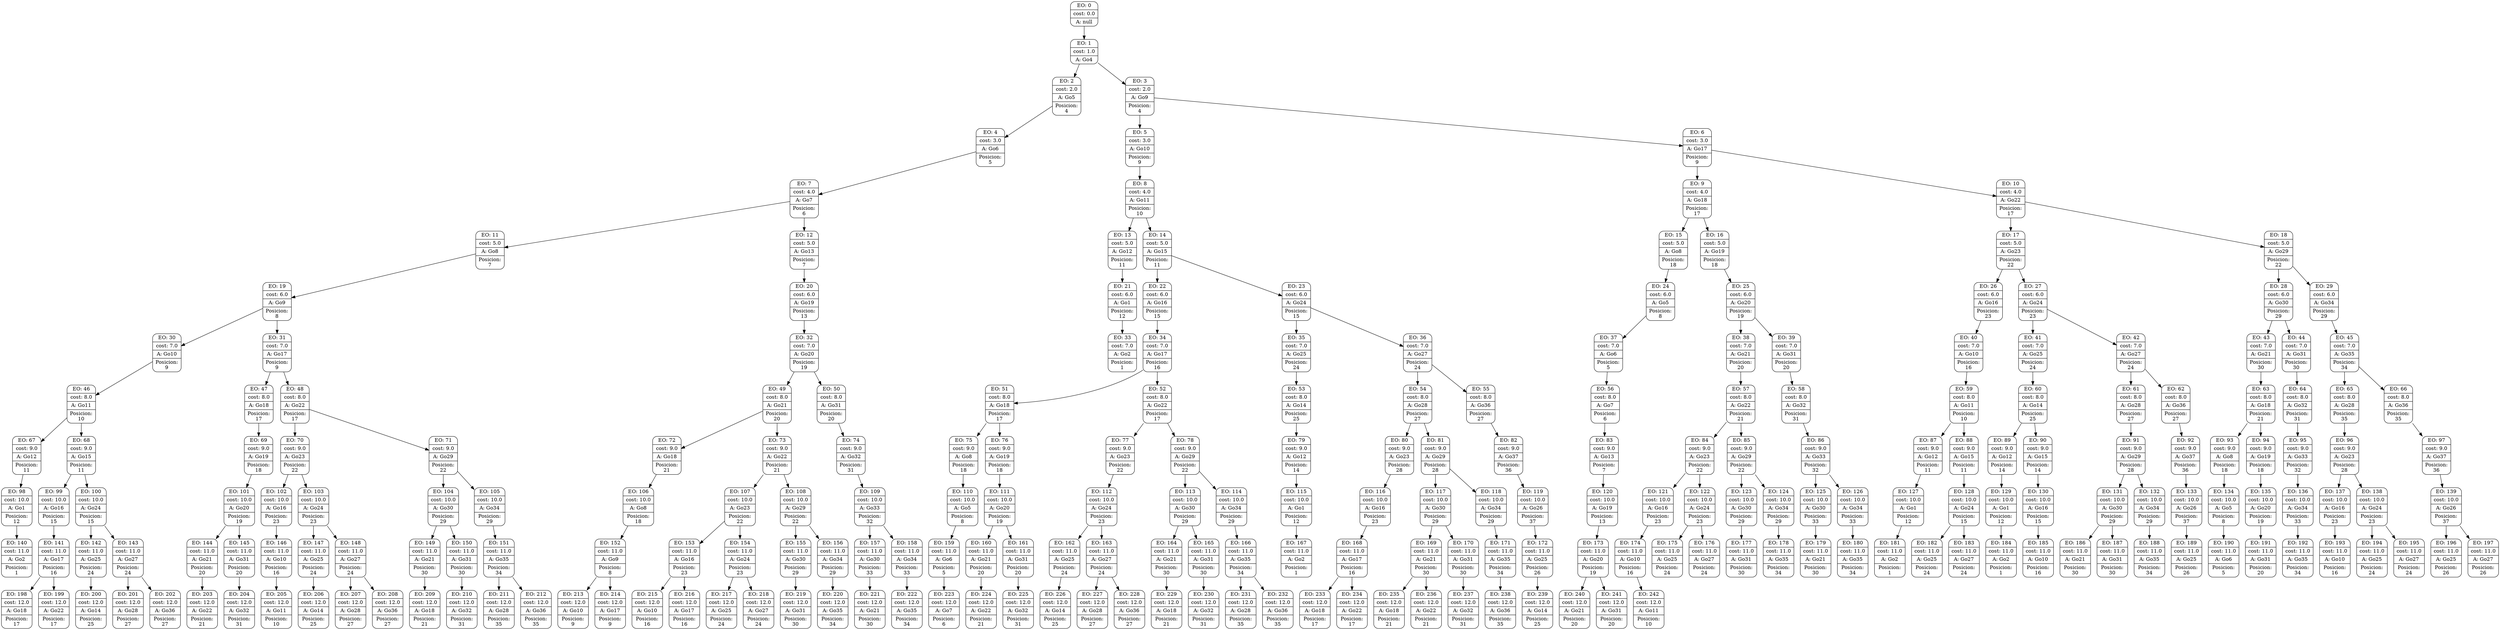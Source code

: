 digraph g {
node [shape = Mrecord];
nodo0[label="{EO: 0|cost: 0.0|A: null}"]
nodo1[label="{EO: 1|cost: 1.0|A: Go4}"]
nodo2[label="{EO: 2|cost: 2.0|A: Go5|Posicion:\n4}"]
nodo4[label="{EO: 4|cost: 3.0|A: Go6|Posicion:\n5}"]
nodo7[label="{EO: 7|cost: 4.0|A: Go7|Posicion:\n6}"]
nodo11[label="{EO: 11|cost: 5.0|A: Go8|Posicion:\n7}"]
nodo19[label="{EO: 19|cost: 6.0|A: Go9|Posicion:\n8}"]
nodo30[label="{EO: 30|cost: 7.0|A: Go10|Posicion:\n9}"]
nodo46[label="{EO: 46|cost: 8.0|A: Go11|Posicion:\n10}"]
nodo67[label="{EO: 67|cost: 9.0|A: Go12|Posicion:\n11}"]
nodo98[label="{EO: 98|cost: 10.0|A: Go1|Posicion:\n12}"]
nodo140[label="{EO: 140|cost: 11.0|A: Go2|Posicion:\n1}"]

nodo98 -> nodo140;

nodo67 -> nodo98;

nodo46 -> nodo67;
nodo68[label="{EO: 68|cost: 9.0|A: Go15|Posicion:\n11}"]
nodo99[label="{EO: 99|cost: 10.0|A: Go16|Posicion:\n15}"]
nodo141[label="{EO: 141|cost: 11.0|A: Go17|Posicion:\n16}"]
nodo198[label="{EO: 198|cost: 12.0|A: Go18|Posicion:\n17}"]

nodo141 -> nodo198;
nodo199[label="{EO: 199|cost: 12.0|A: Go22|Posicion:\n17}"]

nodo141 -> nodo199;

nodo99 -> nodo141;

nodo68 -> nodo99;
nodo100[label="{EO: 100|cost: 10.0|A: Go24|Posicion:\n15}"]
nodo142[label="{EO: 142|cost: 11.0|A: Go25|Posicion:\n24}"]
nodo200[label="{EO: 200|cost: 12.0|A: Go14|Posicion:\n25}"]

nodo142 -> nodo200;

nodo100 -> nodo142;
nodo143[label="{EO: 143|cost: 11.0|A: Go27|Posicion:\n24}"]
nodo201[label="{EO: 201|cost: 12.0|A: Go28|Posicion:\n27}"]

nodo143 -> nodo201;
nodo202[label="{EO: 202|cost: 12.0|A: Go36|Posicion:\n27}"]

nodo143 -> nodo202;

nodo100 -> nodo143;

nodo68 -> nodo100;

nodo46 -> nodo68;

nodo30 -> nodo46;

nodo19 -> nodo30;
nodo31[label="{EO: 31|cost: 7.0|A: Go17|Posicion:\n9}"]
nodo47[label="{EO: 47|cost: 8.0|A: Go18|Posicion:\n17}"]
nodo69[label="{EO: 69|cost: 9.0|A: Go19|Posicion:\n18}"]
nodo101[label="{EO: 101|cost: 10.0|A: Go20|Posicion:\n19}"]
nodo144[label="{EO: 144|cost: 11.0|A: Go21|Posicion:\n20}"]
nodo203[label="{EO: 203|cost: 12.0|A: Go22|Posicion:\n21}"]

nodo144 -> nodo203;

nodo101 -> nodo144;
nodo145[label="{EO: 145|cost: 11.0|A: Go31|Posicion:\n20}"]
nodo204[label="{EO: 204|cost: 12.0|A: Go32|Posicion:\n31}"]

nodo145 -> nodo204;

nodo101 -> nodo145;

nodo69 -> nodo101;

nodo47 -> nodo69;

nodo31 -> nodo47;
nodo48[label="{EO: 48|cost: 8.0|A: Go22|Posicion:\n17}"]
nodo70[label="{EO: 70|cost: 9.0|A: Go23|Posicion:\n22}"]
nodo102[label="{EO: 102|cost: 10.0|A: Go16|Posicion:\n23}"]
nodo146[label="{EO: 146|cost: 11.0|A: Go10|Posicion:\n16}"]
nodo205[label="{EO: 205|cost: 12.0|A: Go11|Posicion:\n10}"]

nodo146 -> nodo205;

nodo102 -> nodo146;

nodo70 -> nodo102;
nodo103[label="{EO: 103|cost: 10.0|A: Go24|Posicion:\n23}"]
nodo147[label="{EO: 147|cost: 11.0|A: Go25|Posicion:\n24}"]
nodo206[label="{EO: 206|cost: 12.0|A: Go14|Posicion:\n25}"]

nodo147 -> nodo206;

nodo103 -> nodo147;
nodo148[label="{EO: 148|cost: 11.0|A: Go27|Posicion:\n24}"]
nodo207[label="{EO: 207|cost: 12.0|A: Go28|Posicion:\n27}"]

nodo148 -> nodo207;
nodo208[label="{EO: 208|cost: 12.0|A: Go36|Posicion:\n27}"]

nodo148 -> nodo208;

nodo103 -> nodo148;

nodo70 -> nodo103;

nodo48 -> nodo70;
nodo71[label="{EO: 71|cost: 9.0|A: Go29|Posicion:\n22}"]
nodo104[label="{EO: 104|cost: 10.0|A: Go30|Posicion:\n29}"]
nodo149[label="{EO: 149|cost: 11.0|A: Go21|Posicion:\n30}"]
nodo209[label="{EO: 209|cost: 12.0|A: Go18|Posicion:\n21}"]

nodo149 -> nodo209;

nodo104 -> nodo149;
nodo150[label="{EO: 150|cost: 11.0|A: Go31|Posicion:\n30}"]
nodo210[label="{EO: 210|cost: 12.0|A: Go32|Posicion:\n31}"]

nodo150 -> nodo210;

nodo104 -> nodo150;

nodo71 -> nodo104;
nodo105[label="{EO: 105|cost: 10.0|A: Go34|Posicion:\n29}"]
nodo151[label="{EO: 151|cost: 11.0|A: Go35|Posicion:\n34}"]
nodo211[label="{EO: 211|cost: 12.0|A: Go28|Posicion:\n35}"]

nodo151 -> nodo211;
nodo212[label="{EO: 212|cost: 12.0|A: Go36|Posicion:\n35}"]

nodo151 -> nodo212;

nodo105 -> nodo151;

nodo71 -> nodo105;

nodo48 -> nodo71;

nodo31 -> nodo48;

nodo19 -> nodo31;

nodo11 -> nodo19;

nodo7 -> nodo11;
nodo12[label="{EO: 12|cost: 5.0|A: Go13|Posicion:\n7}"]
nodo20[label="{EO: 20|cost: 6.0|A: Go19|Posicion:\n13}"]
nodo32[label="{EO: 32|cost: 7.0|A: Go20|Posicion:\n19}"]
nodo49[label="{EO: 49|cost: 8.0|A: Go21|Posicion:\n20}"]
nodo72[label="{EO: 72|cost: 9.0|A: Go18|Posicion:\n21}"]
nodo106[label="{EO: 106|cost: 10.0|A: Go8|Posicion:\n18}"]
nodo152[label="{EO: 152|cost: 11.0|A: Go9|Posicion:\n8}"]
nodo213[label="{EO: 213|cost: 12.0|A: Go10|Posicion:\n9}"]

nodo152 -> nodo213;
nodo214[label="{EO: 214|cost: 12.0|A: Go17|Posicion:\n9}"]

nodo152 -> nodo214;

nodo106 -> nodo152;

nodo72 -> nodo106;

nodo49 -> nodo72;
nodo73[label="{EO: 73|cost: 9.0|A: Go22|Posicion:\n21}"]
nodo107[label="{EO: 107|cost: 10.0|A: Go23|Posicion:\n22}"]
nodo153[label="{EO: 153|cost: 11.0|A: Go16|Posicion:\n23}"]
nodo215[label="{EO: 215|cost: 12.0|A: Go10|Posicion:\n16}"]

nodo153 -> nodo215;
nodo216[label="{EO: 216|cost: 12.0|A: Go17|Posicion:\n16}"]

nodo153 -> nodo216;

nodo107 -> nodo153;
nodo154[label="{EO: 154|cost: 11.0|A: Go24|Posicion:\n23}"]
nodo217[label="{EO: 217|cost: 12.0|A: Go25|Posicion:\n24}"]

nodo154 -> nodo217;
nodo218[label="{EO: 218|cost: 12.0|A: Go27|Posicion:\n24}"]

nodo154 -> nodo218;

nodo107 -> nodo154;

nodo73 -> nodo107;
nodo108[label="{EO: 108|cost: 10.0|A: Go29|Posicion:\n22}"]
nodo155[label="{EO: 155|cost: 11.0|A: Go30|Posicion:\n29}"]
nodo219[label="{EO: 219|cost: 12.0|A: Go31|Posicion:\n30}"]

nodo155 -> nodo219;

nodo108 -> nodo155;
nodo156[label="{EO: 156|cost: 11.0|A: Go34|Posicion:\n29}"]
nodo220[label="{EO: 220|cost: 12.0|A: Go35|Posicion:\n34}"]

nodo156 -> nodo220;

nodo108 -> nodo156;

nodo73 -> nodo108;

nodo49 -> nodo73;

nodo32 -> nodo49;
nodo50[label="{EO: 50|cost: 8.0|A: Go31|Posicion:\n20}"]
nodo74[label="{EO: 74|cost: 9.0|A: Go32|Posicion:\n31}"]
nodo109[label="{EO: 109|cost: 10.0|A: Go33|Posicion:\n32}"]
nodo157[label="{EO: 157|cost: 11.0|A: Go30|Posicion:\n33}"]
nodo221[label="{EO: 221|cost: 12.0|A: Go21|Posicion:\n30}"]

nodo157 -> nodo221;

nodo109 -> nodo157;
nodo158[label="{EO: 158|cost: 11.0|A: Go34|Posicion:\n33}"]
nodo222[label="{EO: 222|cost: 12.0|A: Go35|Posicion:\n34}"]

nodo158 -> nodo222;

nodo109 -> nodo158;

nodo74 -> nodo109;

nodo50 -> nodo74;

nodo32 -> nodo50;

nodo20 -> nodo32;

nodo12 -> nodo20;

nodo7 -> nodo12;

nodo4 -> nodo7;

nodo2 -> nodo4;

nodo1 -> nodo2;
nodo3[label="{EO: 3|cost: 2.0|A: Go9|Posicion:\n4}"]
nodo5[label="{EO: 5|cost: 3.0|A: Go10|Posicion:\n9}"]
nodo8[label="{EO: 8|cost: 4.0|A: Go11|Posicion:\n10}"]
nodo13[label="{EO: 13|cost: 5.0|A: Go12|Posicion:\n11}"]
nodo21[label="{EO: 21|cost: 6.0|A: Go1|Posicion:\n12}"]
nodo33[label="{EO: 33|cost: 7.0|A: Go2|Posicion:\n1}"]

nodo21 -> nodo33;

nodo13 -> nodo21;

nodo8 -> nodo13;
nodo14[label="{EO: 14|cost: 5.0|A: Go15|Posicion:\n11}"]
nodo22[label="{EO: 22|cost: 6.0|A: Go16|Posicion:\n15}"]
nodo34[label="{EO: 34|cost: 7.0|A: Go17|Posicion:\n16}"]
nodo51[label="{EO: 51|cost: 8.0|A: Go18|Posicion:\n17}"]
nodo75[label="{EO: 75|cost: 9.0|A: Go8|Posicion:\n18}"]
nodo110[label="{EO: 110|cost: 10.0|A: Go5|Posicion:\n8}"]
nodo159[label="{EO: 159|cost: 11.0|A: Go6|Posicion:\n5}"]
nodo223[label="{EO: 223|cost: 12.0|A: Go7|Posicion:\n6}"]

nodo159 -> nodo223;

nodo110 -> nodo159;

nodo75 -> nodo110;

nodo51 -> nodo75;
nodo76[label="{EO: 76|cost: 9.0|A: Go19|Posicion:\n18}"]
nodo111[label="{EO: 111|cost: 10.0|A: Go20|Posicion:\n19}"]
nodo160[label="{EO: 160|cost: 11.0|A: Go21|Posicion:\n20}"]
nodo224[label="{EO: 224|cost: 12.0|A: Go22|Posicion:\n21}"]

nodo160 -> nodo224;

nodo111 -> nodo160;
nodo161[label="{EO: 161|cost: 11.0|A: Go31|Posicion:\n20}"]
nodo225[label="{EO: 225|cost: 12.0|A: Go32|Posicion:\n31}"]

nodo161 -> nodo225;

nodo111 -> nodo161;

nodo76 -> nodo111;

nodo51 -> nodo76;

nodo34 -> nodo51;
nodo52[label="{EO: 52|cost: 8.0|A: Go22|Posicion:\n17}"]
nodo77[label="{EO: 77|cost: 9.0|A: Go23|Posicion:\n22}"]
nodo112[label="{EO: 112|cost: 10.0|A: Go24|Posicion:\n23}"]
nodo162[label="{EO: 162|cost: 11.0|A: Go25|Posicion:\n24}"]
nodo226[label="{EO: 226|cost: 12.0|A: Go14|Posicion:\n25}"]

nodo162 -> nodo226;

nodo112 -> nodo162;
nodo163[label="{EO: 163|cost: 11.0|A: Go27|Posicion:\n24}"]
nodo227[label="{EO: 227|cost: 12.0|A: Go28|Posicion:\n27}"]

nodo163 -> nodo227;
nodo228[label="{EO: 228|cost: 12.0|A: Go36|Posicion:\n27}"]

nodo163 -> nodo228;

nodo112 -> nodo163;

nodo77 -> nodo112;

nodo52 -> nodo77;
nodo78[label="{EO: 78|cost: 9.0|A: Go29|Posicion:\n22}"]
nodo113[label="{EO: 113|cost: 10.0|A: Go30|Posicion:\n29}"]
nodo164[label="{EO: 164|cost: 11.0|A: Go21|Posicion:\n30}"]
nodo229[label="{EO: 229|cost: 12.0|A: Go18|Posicion:\n21}"]

nodo164 -> nodo229;

nodo113 -> nodo164;
nodo165[label="{EO: 165|cost: 11.0|A: Go31|Posicion:\n30}"]
nodo230[label="{EO: 230|cost: 12.0|A: Go32|Posicion:\n31}"]

nodo165 -> nodo230;

nodo113 -> nodo165;

nodo78 -> nodo113;
nodo114[label="{EO: 114|cost: 10.0|A: Go34|Posicion:\n29}"]
nodo166[label="{EO: 166|cost: 11.0|A: Go35|Posicion:\n34}"]
nodo231[label="{EO: 231|cost: 12.0|A: Go28|Posicion:\n35}"]

nodo166 -> nodo231;
nodo232[label="{EO: 232|cost: 12.0|A: Go36|Posicion:\n35}"]

nodo166 -> nodo232;

nodo114 -> nodo166;

nodo78 -> nodo114;

nodo52 -> nodo78;

nodo34 -> nodo52;

nodo22 -> nodo34;

nodo14 -> nodo22;
nodo23[label="{EO: 23|cost: 6.0|A: Go24|Posicion:\n15}"]
nodo35[label="{EO: 35|cost: 7.0|A: Go25|Posicion:\n24}"]
nodo53[label="{EO: 53|cost: 8.0|A: Go14|Posicion:\n25}"]
nodo79[label="{EO: 79|cost: 9.0|A: Go12|Posicion:\n14}"]
nodo115[label="{EO: 115|cost: 10.0|A: Go1|Posicion:\n12}"]
nodo167[label="{EO: 167|cost: 11.0|A: Go2|Posicion:\n1}"]

nodo115 -> nodo167;

nodo79 -> nodo115;

nodo53 -> nodo79;

nodo35 -> nodo53;

nodo23 -> nodo35;
nodo36[label="{EO: 36|cost: 7.0|A: Go27|Posicion:\n24}"]
nodo54[label="{EO: 54|cost: 8.0|A: Go28|Posicion:\n27}"]
nodo80[label="{EO: 80|cost: 9.0|A: Go23|Posicion:\n28}"]
nodo116[label="{EO: 116|cost: 10.0|A: Go16|Posicion:\n23}"]
nodo168[label="{EO: 168|cost: 11.0|A: Go17|Posicion:\n16}"]
nodo233[label="{EO: 233|cost: 12.0|A: Go18|Posicion:\n17}"]

nodo168 -> nodo233;
nodo234[label="{EO: 234|cost: 12.0|A: Go22|Posicion:\n17}"]

nodo168 -> nodo234;

nodo116 -> nodo168;

nodo80 -> nodo116;

nodo54 -> nodo80;
nodo81[label="{EO: 81|cost: 9.0|A: Go29|Posicion:\n28}"]
nodo117[label="{EO: 117|cost: 10.0|A: Go30|Posicion:\n29}"]
nodo169[label="{EO: 169|cost: 11.0|A: Go21|Posicion:\n30}"]
nodo235[label="{EO: 235|cost: 12.0|A: Go18|Posicion:\n21}"]

nodo169 -> nodo235;
nodo236[label="{EO: 236|cost: 12.0|A: Go22|Posicion:\n21}"]

nodo169 -> nodo236;

nodo117 -> nodo169;
nodo170[label="{EO: 170|cost: 11.0|A: Go31|Posicion:\n30}"]
nodo237[label="{EO: 237|cost: 12.0|A: Go32|Posicion:\n31}"]

nodo170 -> nodo237;

nodo117 -> nodo170;

nodo81 -> nodo117;
nodo118[label="{EO: 118|cost: 10.0|A: Go34|Posicion:\n29}"]
nodo171[label="{EO: 171|cost: 11.0|A: Go35|Posicion:\n34}"]
nodo238[label="{EO: 238|cost: 12.0|A: Go36|Posicion:\n35}"]

nodo171 -> nodo238;

nodo118 -> nodo171;

nodo81 -> nodo118;

nodo54 -> nodo81;

nodo36 -> nodo54;
nodo55[label="{EO: 55|cost: 8.0|A: Go36|Posicion:\n27}"]
nodo82[label="{EO: 82|cost: 9.0|A: Go37|Posicion:\n36}"]
nodo119[label="{EO: 119|cost: 10.0|A: Go26|Posicion:\n37}"]
nodo172[label="{EO: 172|cost: 11.0|A: Go25|Posicion:\n26}"]
nodo239[label="{EO: 239|cost: 12.0|A: Go14|Posicion:\n25}"]

nodo172 -> nodo239;

nodo119 -> nodo172;

nodo82 -> nodo119;

nodo55 -> nodo82;

nodo36 -> nodo55;

nodo23 -> nodo36;

nodo14 -> nodo23;

nodo8 -> nodo14;

nodo5 -> nodo8;

nodo3 -> nodo5;
nodo6[label="{EO: 6|cost: 3.0|A: Go17|Posicion:\n9}"]
nodo9[label="{EO: 9|cost: 4.0|A: Go18|Posicion:\n17}"]
nodo15[label="{EO: 15|cost: 5.0|A: Go8|Posicion:\n18}"]
nodo24[label="{EO: 24|cost: 6.0|A: Go5|Posicion:\n8}"]
nodo37[label="{EO: 37|cost: 7.0|A: Go6|Posicion:\n5}"]
nodo56[label="{EO: 56|cost: 8.0|A: Go7|Posicion:\n6}"]
nodo83[label="{EO: 83|cost: 9.0|A: Go13|Posicion:\n7}"]
nodo120[label="{EO: 120|cost: 10.0|A: Go19|Posicion:\n13}"]
nodo173[label="{EO: 173|cost: 11.0|A: Go20|Posicion:\n19}"]
nodo240[label="{EO: 240|cost: 12.0|A: Go21|Posicion:\n20}"]

nodo173 -> nodo240;
nodo241[label="{EO: 241|cost: 12.0|A: Go31|Posicion:\n20}"]

nodo173 -> nodo241;

nodo120 -> nodo173;

nodo83 -> nodo120;

nodo56 -> nodo83;

nodo37 -> nodo56;

nodo24 -> nodo37;

nodo15 -> nodo24;

nodo9 -> nodo15;
nodo16[label="{EO: 16|cost: 5.0|A: Go19|Posicion:\n18}"]
nodo25[label="{EO: 25|cost: 6.0|A: Go20|Posicion:\n19}"]
nodo38[label="{EO: 38|cost: 7.0|A: Go21|Posicion:\n20}"]
nodo57[label="{EO: 57|cost: 8.0|A: Go22|Posicion:\n21}"]
nodo84[label="{EO: 84|cost: 9.0|A: Go23|Posicion:\n22}"]
nodo121[label="{EO: 121|cost: 10.0|A: Go16|Posicion:\n23}"]
nodo174[label="{EO: 174|cost: 11.0|A: Go10|Posicion:\n16}"]
nodo242[label="{EO: 242|cost: 12.0|A: Go11|Posicion:\n10}"]

nodo174 -> nodo242;

nodo121 -> nodo174;

nodo84 -> nodo121;
nodo122[label="{EO: 122|cost: 10.0|A: Go24|Posicion:\n23}"]
nodo175[label="{EO: 175|cost: 11.0|A: Go25|Posicion:\n24}"]

nodo122 -> nodo175;
nodo176[label="{EO: 176|cost: 11.0|A: Go27|Posicion:\n24}"]

nodo122 -> nodo176;

nodo84 -> nodo122;

nodo57 -> nodo84;
nodo85[label="{EO: 85|cost: 9.0|A: Go29|Posicion:\n22}"]
nodo123[label="{EO: 123|cost: 10.0|A: Go30|Posicion:\n29}"]
nodo177[label="{EO: 177|cost: 11.0|A: Go31|Posicion:\n30}"]

nodo123 -> nodo177;

nodo85 -> nodo123;
nodo124[label="{EO: 124|cost: 10.0|A: Go34|Posicion:\n29}"]
nodo178[label="{EO: 178|cost: 11.0|A: Go35|Posicion:\n34}"]

nodo124 -> nodo178;

nodo85 -> nodo124;

nodo57 -> nodo85;

nodo38 -> nodo57;

nodo25 -> nodo38;
nodo39[label="{EO: 39|cost: 7.0|A: Go31|Posicion:\n20}"]
nodo58[label="{EO: 58|cost: 8.0|A: Go32|Posicion:\n31}"]
nodo86[label="{EO: 86|cost: 9.0|A: Go33|Posicion:\n32}"]
nodo125[label="{EO: 125|cost: 10.0|A: Go30|Posicion:\n33}"]
nodo179[label="{EO: 179|cost: 11.0|A: Go21|Posicion:\n30}"]

nodo125 -> nodo179;

nodo86 -> nodo125;
nodo126[label="{EO: 126|cost: 10.0|A: Go34|Posicion:\n33}"]
nodo180[label="{EO: 180|cost: 11.0|A: Go35|Posicion:\n34}"]

nodo126 -> nodo180;

nodo86 -> nodo126;

nodo58 -> nodo86;

nodo39 -> nodo58;

nodo25 -> nodo39;

nodo16 -> nodo25;

nodo9 -> nodo16;

nodo6 -> nodo9;
nodo10[label="{EO: 10|cost: 4.0|A: Go22|Posicion:\n17}"]
nodo17[label="{EO: 17|cost: 5.0|A: Go23|Posicion:\n22}"]
nodo26[label="{EO: 26|cost: 6.0|A: Go16|Posicion:\n23}"]
nodo40[label="{EO: 40|cost: 7.0|A: Go10|Posicion:\n16}"]
nodo59[label="{EO: 59|cost: 8.0|A: Go11|Posicion:\n10}"]
nodo87[label="{EO: 87|cost: 9.0|A: Go12|Posicion:\n11}"]
nodo127[label="{EO: 127|cost: 10.0|A: Go1|Posicion:\n12}"]
nodo181[label="{EO: 181|cost: 11.0|A: Go2|Posicion:\n1}"]

nodo127 -> nodo181;

nodo87 -> nodo127;

nodo59 -> nodo87;
nodo88[label="{EO: 88|cost: 9.0|A: Go15|Posicion:\n11}"]
nodo128[label="{EO: 128|cost: 10.0|A: Go24|Posicion:\n15}"]
nodo182[label="{EO: 182|cost: 11.0|A: Go25|Posicion:\n24}"]

nodo128 -> nodo182;
nodo183[label="{EO: 183|cost: 11.0|A: Go27|Posicion:\n24}"]

nodo128 -> nodo183;

nodo88 -> nodo128;

nodo59 -> nodo88;

nodo40 -> nodo59;

nodo26 -> nodo40;

nodo17 -> nodo26;
nodo27[label="{EO: 27|cost: 6.0|A: Go24|Posicion:\n23}"]
nodo41[label="{EO: 41|cost: 7.0|A: Go25|Posicion:\n24}"]
nodo60[label="{EO: 60|cost: 8.0|A: Go14|Posicion:\n25}"]
nodo89[label="{EO: 89|cost: 9.0|A: Go12|Posicion:\n14}"]
nodo129[label="{EO: 129|cost: 10.0|A: Go1|Posicion:\n12}"]
nodo184[label="{EO: 184|cost: 11.0|A: Go2|Posicion:\n1}"]

nodo129 -> nodo184;

nodo89 -> nodo129;

nodo60 -> nodo89;
nodo90[label="{EO: 90|cost: 9.0|A: Go15|Posicion:\n14}"]
nodo130[label="{EO: 130|cost: 10.0|A: Go16|Posicion:\n15}"]
nodo185[label="{EO: 185|cost: 11.0|A: Go10|Posicion:\n16}"]

nodo130 -> nodo185;

nodo90 -> nodo130;

nodo60 -> nodo90;

nodo41 -> nodo60;

nodo27 -> nodo41;
nodo42[label="{EO: 42|cost: 7.0|A: Go27|Posicion:\n24}"]
nodo61[label="{EO: 61|cost: 8.0|A: Go28|Posicion:\n27}"]
nodo91[label="{EO: 91|cost: 9.0|A: Go29|Posicion:\n28}"]
nodo131[label="{EO: 131|cost: 10.0|A: Go30|Posicion:\n29}"]
nodo186[label="{EO: 186|cost: 11.0|A: Go21|Posicion:\n30}"]

nodo131 -> nodo186;
nodo187[label="{EO: 187|cost: 11.0|A: Go31|Posicion:\n30}"]

nodo131 -> nodo187;

nodo91 -> nodo131;
nodo132[label="{EO: 132|cost: 10.0|A: Go34|Posicion:\n29}"]
nodo188[label="{EO: 188|cost: 11.0|A: Go35|Posicion:\n34}"]

nodo132 -> nodo188;

nodo91 -> nodo132;

nodo61 -> nodo91;

nodo42 -> nodo61;
nodo62[label="{EO: 62|cost: 8.0|A: Go36|Posicion:\n27}"]
nodo92[label="{EO: 92|cost: 9.0|A: Go37|Posicion:\n36}"]
nodo133[label="{EO: 133|cost: 10.0|A: Go26|Posicion:\n37}"]
nodo189[label="{EO: 189|cost: 11.0|A: Go25|Posicion:\n26}"]

nodo133 -> nodo189;

nodo92 -> nodo133;

nodo62 -> nodo92;

nodo42 -> nodo62;

nodo27 -> nodo42;

nodo17 -> nodo27;

nodo10 -> nodo17;
nodo18[label="{EO: 18|cost: 5.0|A: Go29|Posicion:\n22}"]
nodo28[label="{EO: 28|cost: 6.0|A: Go30|Posicion:\n29}"]
nodo43[label="{EO: 43|cost: 7.0|A: Go21|Posicion:\n30}"]
nodo63[label="{EO: 63|cost: 8.0|A: Go18|Posicion:\n21}"]
nodo93[label="{EO: 93|cost: 9.0|A: Go8|Posicion:\n18}"]
nodo134[label="{EO: 134|cost: 10.0|A: Go5|Posicion:\n8}"]
nodo190[label="{EO: 190|cost: 11.0|A: Go6|Posicion:\n5}"]

nodo134 -> nodo190;

nodo93 -> nodo134;

nodo63 -> nodo93;
nodo94[label="{EO: 94|cost: 9.0|A: Go19|Posicion:\n18}"]
nodo135[label="{EO: 135|cost: 10.0|A: Go20|Posicion:\n19}"]
nodo191[label="{EO: 191|cost: 11.0|A: Go31|Posicion:\n20}"]

nodo135 -> nodo191;

nodo94 -> nodo135;

nodo63 -> nodo94;

nodo43 -> nodo63;

nodo28 -> nodo43;
nodo44[label="{EO: 44|cost: 7.0|A: Go31|Posicion:\n30}"]
nodo64[label="{EO: 64|cost: 8.0|A: Go32|Posicion:\n31}"]
nodo95[label="{EO: 95|cost: 9.0|A: Go33|Posicion:\n32}"]
nodo136[label="{EO: 136|cost: 10.0|A: Go34|Posicion:\n33}"]
nodo192[label="{EO: 192|cost: 11.0|A: Go35|Posicion:\n34}"]

nodo136 -> nodo192;

nodo95 -> nodo136;

nodo64 -> nodo95;

nodo44 -> nodo64;

nodo28 -> nodo44;

nodo18 -> nodo28;
nodo29[label="{EO: 29|cost: 6.0|A: Go34|Posicion:\n29}"]
nodo45[label="{EO: 45|cost: 7.0|A: Go35|Posicion:\n34}"]
nodo65[label="{EO: 65|cost: 8.0|A: Go28|Posicion:\n35}"]
nodo96[label="{EO: 96|cost: 9.0|A: Go23|Posicion:\n28}"]
nodo137[label="{EO: 137|cost: 10.0|A: Go16|Posicion:\n23}"]
nodo193[label="{EO: 193|cost: 11.0|A: Go10|Posicion:\n16}"]

nodo137 -> nodo193;

nodo96 -> nodo137;
nodo138[label="{EO: 138|cost: 10.0|A: Go24|Posicion:\n23}"]
nodo194[label="{EO: 194|cost: 11.0|A: Go25|Posicion:\n24}"]

nodo138 -> nodo194;
nodo195[label="{EO: 195|cost: 11.0|A: Go27|Posicion:\n24}"]

nodo138 -> nodo195;

nodo96 -> nodo138;

nodo65 -> nodo96;

nodo45 -> nodo65;
nodo66[label="{EO: 66|cost: 8.0|A: Go36|Posicion:\n35}"]
nodo97[label="{EO: 97|cost: 9.0|A: Go37|Posicion:\n36}"]
nodo139[label="{EO: 139|cost: 10.0|A: Go26|Posicion:\n37}"]
nodo196[label="{EO: 196|cost: 11.0|A: Go25|Posicion:\n26}"]

nodo139 -> nodo196;
nodo197[label="{EO: 197|cost: 11.0|A: Go27|Posicion:\n26}"]

nodo139 -> nodo197;

nodo97 -> nodo139;

nodo66 -> nodo97;

nodo45 -> nodo66;

nodo29 -> nodo45;

nodo18 -> nodo29;

nodo10 -> nodo18;

nodo6 -> nodo10;

nodo3 -> nodo6;

nodo1 -> nodo3;

nodo0 -> nodo1;


}